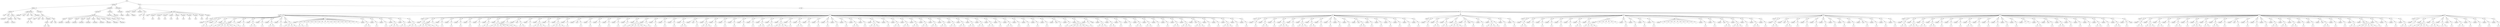 digraph Tree {
	"t0" [label = "TEI"];
	"t1" [label = "teiHeader"];
	"t2" [label = "fileDesc"];
	"t3" [label = "titleStmt"];
	"t4" [label = "title"];
	"t5" [label = "title"];
	"t6" [label = "author"];
	"t7" [label = "persName"];
	"t8" [label = "persName"];
	"t9" [label = "forename"];
	"t10" [label = "surname"];
	"t11" [label = "idno"];
	"t12" [label = "idno"];
	"t13" [label = "publicationStmt"];
	"t14" [label = "publisher"];
	"t15" [label = "idno"];
	"t16" [label = "idno"];
	"t17" [label = "idno"];
	"t18" [label = "availability"];
	"t19" [label = "licence"];
	"t20" [label = "ab"];
	"t21" [label = "ref"];
	"t22" [label = "sourceDesc"];
	"t23" [label = "bibl"];
	"t24" [label = "name"];
	"t25" [label = "idno"];
	"t26" [label = "idno"];
	"t27" [label = "availability"];
	"t28" [label = "licence"];
	"t29" [label = "ab"];
	"t30" [label = "ref"];
	"t31" [label = "bibl"];
	"t32" [label = "date"];
	"t33" [label = "idno"];
	"t34" [label = "profileDesc"];
	"t35" [label = "particDesc"];
	"t36" [label = "listPerson"];
	"t37" [label = "person"];
	"t38" [label = "persName"];
	"t39" [label = "person"];
	"t40" [label = "persName"];
	"t41" [label = "person"];
	"t42" [label = "persName"];
	"t43" [label = "person"];
	"t44" [label = "persName"];
	"t45" [label = "person"];
	"t46" [label = "persName"];
	"t47" [label = "person"];
	"t48" [label = "persName"];
	"t49" [label = "person"];
	"t50" [label = "persName"];
	"t51" [label = "person"];
	"t52" [label = "persName"];
	"t53" [label = "person"];
	"t54" [label = "persName"];
	"t55" [label = "person"];
	"t56" [label = "persName"];
	"t57" [label = "textClass"];
	"t58" [label = "keywords"];
	"t59" [label = "term"];
	"t60" [label = "term"];
	"t61" [label = "classCode"];
	"t62" [label = "revisionDesc"];
	"t63" [label = "listChange"];
	"t64" [label = "change"];
	"t65" [label = "text"];
	"t66" [label = "front"];
	"t67" [label = "docTitle"];
	"t68" [label = "titlePart"];
	"t69" [label = "titlePart"];
	"t70" [label = "docDate"];
	"t71" [label = "docAuthor"];
	"t72" [label = "div"];
	"t73" [label = "div"];
	"t74" [label = "div"];
	"t75" [label = "p"];
	"t76" [label = "castList"];
	"t77" [label = "head"];
	"t78" [label = "castItem"];
	"t79" [label = "role"];
	"t80" [label = "castItem"];
	"t81" [label = "role"];
	"t82" [label = "castItem"];
	"t83" [label = "role"];
	"t84" [label = "castItem"];
	"t85" [label = "role"];
	"t86" [label = "castItem"];
	"t87" [label = "role"];
	"t88" [label = "castItem"];
	"t89" [label = "role"];
	"t90" [label = "castItem"];
	"t91" [label = "role"];
	"t92" [label = "castItem"];
	"t93" [label = "role"];
	"t94" [label = "castItem"];
	"t95" [label = "role"];
	"t96" [label = "castItem"];
	"t97" [label = "role"];
	"t98" [label = "body"];
	"t99" [label = "div"];
	"t100" [label = "head"];
	"t101" [label = "div"];
	"t102" [label = "head"];
	"t103" [label = "sp"];
	"t104" [label = "speaker"];
	"t105" [label = "p"];
	"t106" [label = "s"];
	"t107" [label = "s"];
	"t108" [label = "sp"];
	"t109" [label = "speaker"];
	"t110" [label = "p"];
	"t111" [label = "s"];
	"t112" [label = "sp"];
	"t113" [label = "speaker"];
	"t114" [label = "p"];
	"t115" [label = "s"];
	"t116" [label = "s"];
	"t117" [label = "s"];
	"t118" [label = "s"];
	"t119" [label = "s"];
	"t120" [label = "s"];
	"t121" [label = "s"];
	"t122" [label = "sp"];
	"t123" [label = "speaker"];
	"t124" [label = "p"];
	"t125" [label = "s"];
	"t126" [label = "sp"];
	"t127" [label = "speaker"];
	"t128" [label = "p"];
	"t129" [label = "s"];
	"t130" [label = "sp"];
	"t131" [label = "speaker"];
	"t132" [label = "p"];
	"t133" [label = "s"];
	"t134" [label = "s"];
	"t135" [label = "sp"];
	"t136" [label = "speaker"];
	"t137" [label = "p"];
	"t138" [label = "s"];
	"t139" [label = "sp"];
	"t140" [label = "speaker"];
	"t141" [label = "p"];
	"t142" [label = "s"];
	"t143" [label = "s"];
	"t144" [label = "sp"];
	"t145" [label = "speaker"];
	"t146" [label = "p"];
	"t147" [label = "s"];
	"t148" [label = "sp"];
	"t149" [label = "speaker"];
	"t150" [label = "p"];
	"t151" [label = "s"];
	"t152" [label = "s"];
	"t153" [label = "s"];
	"t154" [label = "s"];
	"t155" [label = "sp"];
	"t156" [label = "speaker"];
	"t157" [label = "p"];
	"t158" [label = "s"];
	"t159" [label = "s"];
	"t160" [label = "l"];
	"t161" [label = "p"];
	"t162" [label = "s"];
	"t163" [label = "l"];
	"t164" [label = "l"];
	"t165" [label = "l"];
	"t166" [label = "l"];
	"t167" [label = "l"];
	"t168" [label = "l"];
	"t169" [label = "l"];
	"t170" [label = "l"];
	"t171" [label = "l"];
	"t172" [label = "l"];
	"t173" [label = "l"];
	"t174" [label = "l"];
	"t175" [label = "l"];
	"t176" [label = "l"];
	"t177" [label = "sp"];
	"t178" [label = "speaker"];
	"t179" [label = "p"];
	"t180" [label = "s"];
	"t181" [label = "s"];
	"t182" [label = "sp"];
	"t183" [label = "speaker"];
	"t184" [label = "p"];
	"t185" [label = "s"];
	"t186" [label = "sp"];
	"t187" [label = "speaker"];
	"t188" [label = "p"];
	"t189" [label = "s"];
	"t190" [label = "sp"];
	"t191" [label = "speaker"];
	"t192" [label = "p"];
	"t193" [label = "s"];
	"t194" [label = "s"];
	"t195" [label = "s"];
	"t196" [label = "sp"];
	"t197" [label = "speaker"];
	"t198" [label = "p"];
	"t199" [label = "s"];
	"t200" [label = "s"];
	"t201" [label = "sp"];
	"t202" [label = "speaker"];
	"t203" [label = "p"];
	"t204" [label = "s"];
	"t205" [label = "s"];
	"t206" [label = "s"];
	"t207" [label = "div"];
	"t208" [label = "head"];
	"t209" [label = "sp"];
	"t210" [label = "speaker"];
	"t211" [label = "p"];
	"t212" [label = "s"];
	"t213" [label = "s"];
	"t214" [label = "s"];
	"t215" [label = "s"];
	"t216" [label = "s"];
	"t217" [label = "sp"];
	"t218" [label = "speaker"];
	"t219" [label = "p"];
	"t220" [label = "s"];
	"t221" [label = "sp"];
	"t222" [label = "speaker"];
	"t223" [label = "p"];
	"t224" [label = "s"];
	"t225" [label = "sp"];
	"t226" [label = "speaker"];
	"t227" [label = "p"];
	"t228" [label = "s"];
	"t229" [label = "sp"];
	"t230" [label = "speaker"];
	"t231" [label = "p"];
	"t232" [label = "s"];
	"t233" [label = "sp"];
	"t234" [label = "speaker"];
	"t235" [label = "p"];
	"t236" [label = "s"];
	"t237" [label = "sp"];
	"t238" [label = "speaker"];
	"t239" [label = "p"];
	"t240" [label = "s"];
	"t241" [label = "sp"];
	"t242" [label = "speaker"];
	"t243" [label = "p"];
	"t244" [label = "s"];
	"t245" [label = "s"];
	"t246" [label = "sp"];
	"t247" [label = "speaker"];
	"t248" [label = "p"];
	"t249" [label = "s"];
	"t250" [label = "s"];
	"t251" [label = "s"];
	"t252" [label = "s"];
	"t253" [label = "s"];
	"t254" [label = "s"];
	"t255" [label = "s"];
	"t256" [label = "sp"];
	"t257" [label = "speaker"];
	"t258" [label = "p"];
	"t259" [label = "s"];
	"t260" [label = "sp"];
	"t261" [label = "speaker"];
	"t262" [label = "note"];
	"t263" [label = "p"];
	"t264" [label = "s"];
	"t265" [label = "s"];
	"t266" [label = "sp"];
	"t267" [label = "speaker"];
	"t268" [label = "p"];
	"t269" [label = "s"];
	"t270" [label = "sp"];
	"t271" [label = "speaker"];
	"t272" [label = "p"];
	"t273" [label = "s"];
	"t274" [label = "s"];
	"t275" [label = "s"];
	"t276" [label = "s"];
	"t277" [label = "sp"];
	"t278" [label = "speaker"];
	"t279" [label = "p"];
	"t280" [label = "s"];
	"t281" [label = "sp"];
	"t282" [label = "speaker"];
	"t283" [label = "p"];
	"t284" [label = "s"];
	"t285" [label = "s"];
	"t286" [label = "s"];
	"t287" [label = "s"];
	"t288" [label = "sp"];
	"t289" [label = "speaker"];
	"t290" [label = "p"];
	"t291" [label = "s"];
	"t292" [label = "sp"];
	"t293" [label = "speaker"];
	"t294" [label = "note"];
	"t295" [label = "p"];
	"t296" [label = "s"];
	"t297" [label = "sp"];
	"t298" [label = "speaker"];
	"t299" [label = "p"];
	"t300" [label = "s"];
	"t301" [label = "sp"];
	"t302" [label = "speaker"];
	"t303" [label = "p"];
	"t304" [label = "s"];
	"t305" [label = "sp"];
	"t306" [label = "speaker"];
	"t307" [label = "p"];
	"t308" [label = "s"];
	"t309" [label = "sp"];
	"t310" [label = "speaker"];
	"t311" [label = "p"];
	"t312" [label = "s"];
	"t313" [label = "sp"];
	"t314" [label = "speaker"];
	"t315" [label = "p"];
	"t316" [label = "s"];
	"t317" [label = "sp"];
	"t318" [label = "speaker"];
	"t319" [label = "p"];
	"t320" [label = "s"];
	"t321" [label = "s"];
	"t322" [label = "s"];
	"t323" [label = "s"];
	"t324" [label = "s"];
	"t325" [label = "s"];
	"t326" [label = "sp"];
	"t327" [label = "speaker"];
	"t328" [label = "p"];
	"t329" [label = "s"];
	"t330" [label = "sp"];
	"t331" [label = "speaker"];
	"t332" [label = "p"];
	"t333" [label = "s"];
	"t334" [label = "sp"];
	"t335" [label = "speaker"];
	"t336" [label = "p"];
	"t337" [label = "s"];
	"t338" [label = "sp"];
	"t339" [label = "speaker"];
	"t340" [label = "p"];
	"t341" [label = "s"];
	"t342" [label = "sp"];
	"t343" [label = "speaker"];
	"t344" [label = "p"];
	"t345" [label = "s"];
	"t346" [label = "s"];
	"t347" [label = "sp"];
	"t348" [label = "speaker"];
	"t349" [label = "note"];
	"t350" [label = "p"];
	"t351" [label = "s"];
	"t352" [label = "sp"];
	"t353" [label = "speaker"];
	"t354" [label = "p"];
	"t355" [label = "s"];
	"t356" [label = "s"];
	"t357" [label = "s"];
	"t358" [label = "sp"];
	"t359" [label = "speaker"];
	"t360" [label = "p"];
	"t361" [label = "s"];
	"t362" [label = "sp"];
	"t363" [label = "speaker"];
	"t364" [label = "p"];
	"t365" [label = "s"];
	"t366" [label = "sp"];
	"t367" [label = "speaker"];
	"t368" [label = "p"];
	"t369" [label = "s"];
	"t370" [label = "sp"];
	"t371" [label = "speaker"];
	"t372" [label = "p"];
	"t373" [label = "s"];
	"t374" [label = "sp"];
	"t375" [label = "speaker"];
	"t376" [label = "p"];
	"t377" [label = "s"];
	"t378" [label = "sp"];
	"t379" [label = "speaker"];
	"t380" [label = "p"];
	"t381" [label = "s"];
	"t382" [label = "s"];
	"t383" [label = "sp"];
	"t384" [label = "speaker"];
	"t385" [label = "p"];
	"t386" [label = "s"];
	"t387" [label = "s"];
	"t388" [label = "sp"];
	"t389" [label = "speaker"];
	"t390" [label = "p"];
	"t391" [label = "s"];
	"t392" [label = "s"];
	"t393" [label = "s"];
	"t394" [label = "s"];
	"t395" [label = "sp"];
	"t396" [label = "speaker"];
	"t397" [label = "p"];
	"t398" [label = "s"];
	"t399" [label = "sp"];
	"t400" [label = "speaker"];
	"t401" [label = "p"];
	"t402" [label = "s"];
	"t403" [label = "s"];
	"t404" [label = "sp"];
	"t405" [label = "speaker"];
	"t406" [label = "p"];
	"t407" [label = "s"];
	"t408" [label = "sp"];
	"t409" [label = "speaker"];
	"t410" [label = "p"];
	"t411" [label = "s"];
	"t412" [label = "sp"];
	"t413" [label = "speaker"];
	"t414" [label = "p"];
	"t415" [label = "s"];
	"t416" [label = "sp"];
	"t417" [label = "speaker"];
	"t418" [label = "p"];
	"t419" [label = "s"];
	"t420" [label = "sp"];
	"t421" [label = "speaker"];
	"t422" [label = "p"];
	"t423" [label = "s"];
	"t424" [label = "sp"];
	"t425" [label = "speaker"];
	"t426" [label = "p"];
	"t427" [label = "s"];
	"t428" [label = "s"];
	"t429" [label = "sp"];
	"t430" [label = "speaker"];
	"t431" [label = "p"];
	"t432" [label = "s"];
	"t433" [label = "sp"];
	"t434" [label = "speaker"];
	"t435" [label = "p"];
	"t436" [label = "s"];
	"t437" [label = "s"];
	"t438" [label = "s"];
	"t439" [label = "stage"];
	"t440" [label = "sp"];
	"t441" [label = "speaker"];
	"t442" [label = "p"];
	"t443" [label = "s"];
	"t444" [label = "sp"];
	"t445" [label = "speaker"];
	"t446" [label = "p"];
	"t447" [label = "s"];
	"t448" [label = "s"];
	"t449" [label = "sp"];
	"t450" [label = "speaker"];
	"t451" [label = "p"];
	"t452" [label = "s"];
	"t453" [label = "s"];
	"t454" [label = "sp"];
	"t455" [label = "speaker"];
	"t456" [label = "p"];
	"t457" [label = "s"];
	"t458" [label = "s"];
	"t459" [label = "sp"];
	"t460" [label = "speaker"];
	"t461" [label = "p"];
	"t462" [label = "s"];
	"t463" [label = "s"];
	"t464" [label = "sp"];
	"t465" [label = "speaker"];
	"t466" [label = "p"];
	"t467" [label = "s"];
	"t468" [label = "s"];
	"t469" [label = "sp"];
	"t470" [label = "speaker"];
	"t471" [label = "p"];
	"t472" [label = "s"];
	"t473" [label = "s"];
	"t474" [label = "sp"];
	"t475" [label = "speaker"];
	"t476" [label = "p"];
	"t477" [label = "s"];
	"t478" [label = "s"];
	"t479" [label = "sp"];
	"t480" [label = "speaker"];
	"t481" [label = "p"];
	"t482" [label = "s"];
	"t483" [label = "s"];
	"t484" [label = "sp"];
	"t485" [label = "speaker"];
	"t486" [label = "p"];
	"t487" [label = "s"];
	"t488" [label = "s"];
	"t489" [label = "sp"];
	"t490" [label = "speaker"];
	"t491" [label = "p"];
	"t492" [label = "s"];
	"t493" [label = "s"];
	"t494" [label = "sp"];
	"t495" [label = "speaker"];
	"t496" [label = "p"];
	"t497" [label = "s"];
	"t498" [label = "s"];
	"t499" [label = "sp"];
	"t500" [label = "speaker"];
	"t501" [label = "p"];
	"t502" [label = "s"];
	"t503" [label = "sp"];
	"t504" [label = "speaker"];
	"t505" [label = "p"];
	"t506" [label = "s"];
	"t507" [label = "s"];
	"t508" [label = "sp"];
	"t509" [label = "speaker"];
	"t510" [label = "p"];
	"t511" [label = "s"];
	"t512" [label = "sp"];
	"t513" [label = "speaker"];
	"t514" [label = "p"];
	"t515" [label = "s"];
	"t516" [label = "sp"];
	"t517" [label = "speaker"];
	"t518" [label = "p"];
	"t519" [label = "s"];
	"t520" [label = "sp"];
	"t521" [label = "speaker"];
	"t522" [label = "p"];
	"t523" [label = "s"];
	"t524" [label = "sp"];
	"t525" [label = "speaker"];
	"t526" [label = "note"];
	"t527" [label = "p"];
	"t528" [label = "s"];
	"t529" [label = "sp"];
	"t530" [label = "speaker"];
	"t531" [label = "p"];
	"t532" [label = "s"];
	"t533" [label = "sp"];
	"t534" [label = "speaker"];
	"t535" [label = "p"];
	"t536" [label = "s"];
	"t537" [label = "s"];
	"t538" [label = "s"];
	"t539" [label = "s"];
	"t540" [label = "s"];
	"t541" [label = "s"];
	"t542" [label = "sp"];
	"t543" [label = "speaker"];
	"t544" [label = "p"];
	"t545" [label = "s"];
	"t546" [label = "stage"];
	"t547" [label = "sp"];
	"t548" [label = "speaker"];
	"t549" [label = "p"];
	"t550" [label = "s"];
	"t551" [label = "s"];
	"t552" [label = "s"];
	"t553" [label = "sp"];
	"t554" [label = "speaker"];
	"t555" [label = "p"];
	"t556" [label = "s"];
	"t557" [label = "s"];
	"t558" [label = "sp"];
	"t559" [label = "speaker"];
	"t560" [label = "p"];
	"t561" [label = "s"];
	"t562" [label = "sp"];
	"t563" [label = "speaker"];
	"t564" [label = "p"];
	"t565" [label = "s"];
	"t566" [label = "sp"];
	"t567" [label = "speaker"];
	"t568" [label = "p"];
	"t569" [label = "s"];
	"t570" [label = "s"];
	"t571" [label = "sp"];
	"t572" [label = "speaker"];
	"t573" [label = "p"];
	"t574" [label = "s"];
	"t575" [label = "s"];
	"t576" [label = "sp"];
	"t577" [label = "speaker"];
	"t578" [label = "p"];
	"t579" [label = "s"];
	"t580" [label = "sp"];
	"t581" [label = "speaker"];
	"t582" [label = "p"];
	"t583" [label = "s"];
	"t584" [label = "sp"];
	"t585" [label = "speaker"];
	"t586" [label = "p"];
	"t587" [label = "s"];
	"t588" [label = "s"];
	"t589" [label = "sp"];
	"t590" [label = "speaker"];
	"t591" [label = "p"];
	"t592" [label = "s"];
	"t593" [label = "s"];
	"t594" [label = "s"];
	"t595" [label = "sp"];
	"t596" [label = "speaker"];
	"t597" [label = "note"];
	"t598" [label = "p"];
	"t599" [label = "s"];
	"t600" [label = "s"];
	"t601" [label = "s"];
	"t602" [label = "sp"];
	"t603" [label = "speaker"];
	"t604" [label = "p"];
	"t605" [label = "s"];
	"t606" [label = "sp"];
	"t607" [label = "speaker"];
	"t608" [label = "p"];
	"t609" [label = "s"];
	"t610" [label = "sp"];
	"t611" [label = "speaker"];
	"t612" [label = "p"];
	"t613" [label = "s"];
	"t614" [label = "s"];
	"t615" [label = "s"];
	"t616" [label = "sp"];
	"t617" [label = "speaker"];
	"t618" [label = "p"];
	"t619" [label = "s"];
	"t620" [label = "sp"];
	"t621" [label = "speaker"];
	"t622" [label = "p"];
	"t623" [label = "s"];
	"t624" [label = "div"];
	"t625" [label = "head"];
	"t626" [label = "sp"];
	"t627" [label = "speaker"];
	"t628" [label = "p"];
	"t629" [label = "s"];
	"t630" [label = "sp"];
	"t631" [label = "speaker"];
	"t632" [label = "p"];
	"t633" [label = "s"];
	"t634" [label = "s"];
	"t635" [label = "sp"];
	"t636" [label = "speaker"];
	"t637" [label = "p"];
	"t638" [label = "s"];
	"t639" [label = "sp"];
	"t640" [label = "speaker"];
	"t641" [label = "p"];
	"t642" [label = "s"];
	"t643" [label = "s"];
	"t644" [label = "s"];
	"t645" [label = "sp"];
	"t646" [label = "speaker"];
	"t647" [label = "p"];
	"t648" [label = "s"];
	"t649" [label = "sp"];
	"t650" [label = "speaker"];
	"t651" [label = "p"];
	"t652" [label = "s"];
	"t653" [label = "s"];
	"t654" [label = "s"];
	"t655" [label = "sp"];
	"t656" [label = "speaker"];
	"t657" [label = "p"];
	"t658" [label = "s"];
	"t659" [label = "s"];
	"t660" [label = "sp"];
	"t661" [label = "speaker"];
	"t662" [label = "p"];
	"t663" [label = "s"];
	"t664" [label = "sp"];
	"t665" [label = "speaker"];
	"t666" [label = "p"];
	"t667" [label = "s"];
	"t668" [label = "sp"];
	"t669" [label = "speaker"];
	"t670" [label = "p"];
	"t671" [label = "s"];
	"t672" [label = "sp"];
	"t673" [label = "speaker"];
	"t674" [label = "p"];
	"t675" [label = "s"];
	"t676" [label = "sp"];
	"t677" [label = "speaker"];
	"t678" [label = "note"];
	"t679" [label = "p"];
	"t680" [label = "s"];
	"t681" [label = "s"];
	"t682" [label = "sp"];
	"t683" [label = "speaker"];
	"t684" [label = "p"];
	"t685" [label = "s"];
	"t686" [label = "sp"];
	"t687" [label = "speaker"];
	"t688" [label = "p"];
	"t689" [label = "s"];
	"t690" [label = "sp"];
	"t691" [label = "speaker"];
	"t692" [label = "p"];
	"t693" [label = "s"];
	"t694" [label = "sp"];
	"t695" [label = "speaker"];
	"t696" [label = "p"];
	"t697" [label = "s"];
	"t698" [label = "sp"];
	"t699" [label = "speaker"];
	"t700" [label = "p"];
	"t701" [label = "s"];
	"t702" [label = "sp"];
	"t703" [label = "speaker"];
	"t704" [label = "p"];
	"t705" [label = "s"];
	"t706" [label = "div"];
	"t707" [label = "head"];
	"t708" [label = "sp"];
	"t709" [label = "speaker"];
	"t710" [label = "p"];
	"t711" [label = "s"];
	"t712" [label = "sp"];
	"t713" [label = "speaker"];
	"t714" [label = "p"];
	"t715" [label = "s"];
	"t716" [label = "s"];
	"t717" [label = "sp"];
	"t718" [label = "speaker"];
	"t719" [label = "p"];
	"t720" [label = "s"];
	"t721" [label = "s"];
	"t722" [label = "sp"];
	"t723" [label = "speaker"];
	"t724" [label = "p"];
	"t725" [label = "s"];
	"t726" [label = "s"];
	"t727" [label = "s"];
	"t728" [label = "s"];
	"t729" [label = "sp"];
	"t730" [label = "speaker"];
	"t731" [label = "p"];
	"t732" [label = "s"];
	"t733" [label = "stage"];
	"t734" [label = "p"];
	"t735" [label = "s"];
	"t736" [label = "sp"];
	"t737" [label = "speaker"];
	"t738" [label = "p"];
	"t739" [label = "s"];
	"t740" [label = "sp"];
	"t741" [label = "speaker"];
	"t742" [label = "p"];
	"t743" [label = "s"];
	"t744" [label = "s"];
	"t745" [label = "s"];
	"t746" [label = "p"];
	"t747" [label = "s"];
	"t748" [label = "sp"];
	"t749" [label = "speaker"];
	"t750" [label = "p"];
	"t751" [label = "s"];
	"t752" [label = "sp"];
	"t753" [label = "speaker"];
	"t754" [label = "p"];
	"t755" [label = "s"];
	"t756" [label = "div"];
	"t757" [label = "head"];
	"t758" [label = "sp"];
	"t759" [label = "speaker"];
	"t760" [label = "p"];
	"t761" [label = "s"];
	"t762" [label = "s"];
	"t763" [label = "sp"];
	"t764" [label = "speaker"];
	"t765" [label = "p"];
	"t766" [label = "s"];
	"t767" [label = "sp"];
	"t768" [label = "speaker"];
	"t769" [label = "p"];
	"t770" [label = "s"];
	"t771" [label = "sp"];
	"t772" [label = "speaker"];
	"t773" [label = "p"];
	"t774" [label = "s"];
	"t775" [label = "sp"];
	"t776" [label = "speaker"];
	"t777" [label = "p"];
	"t778" [label = "s"];
	"t779" [label = "sp"];
	"t780" [label = "speaker"];
	"t781" [label = "p"];
	"t782" [label = "s"];
	"t783" [label = "sp"];
	"t784" [label = "speaker"];
	"t785" [label = "p"];
	"t786" [label = "s"];
	"t787" [label = "s"];
	"t788" [label = "sp"];
	"t789" [label = "speaker"];
	"t790" [label = "p"];
	"t791" [label = "s"];
	"t792" [label = "s"];
	"t793" [label = "s"];
	"t794" [label = "s"];
	"t795" [label = "sp"];
	"t796" [label = "speaker"];
	"t797" [label = "l"];
	"t798" [label = "l"];
	"t799" [label = "l"];
	"t800" [label = "l"];
	"t801" [label = "l"];
	"t802" [label = "l"];
	"t803" [label = "sp"];
	"t804" [label = "speaker"];
	"t805" [label = "p"];
	"t806" [label = "s"];
	"t807" [label = "sp"];
	"t808" [label = "speaker"];
	"t809" [label = "p"];
	"t810" [label = "s"];
	"t811" [label = "sp"];
	"t812" [label = "speaker"];
	"t813" [label = "p"];
	"t814" [label = "s"];
	"t815" [label = "sp"];
	"t816" [label = "speaker"];
	"t817" [label = "p"];
	"t818" [label = "s"];
	"t819" [label = "sp"];
	"t820" [label = "speaker"];
	"t821" [label = "l"];
	"t822" [label = "l"];
	"t823" [label = "l"];
	"t824" [label = "l"];
	"t825" [label = "l"];
	"t826" [label = "l"];
	"t827" [label = "l"];
	"t828" [label = "l"];
	"t829" [label = "l"];
	"t830" [label = "l"];
	"t831" [label = "sp"];
	"t832" [label = "speaker"];
	"t833" [label = "p"];
	"t834" [label = "s"];
	"t835" [label = "sp"];
	"t836" [label = "speaker"];
	"t837" [label = "p"];
	"t838" [label = "s"];
	"t839" [label = "sp"];
	"t840" [label = "speaker"];
	"t841" [label = "note"];
	"t842" [label = "p"];
	"t843" [label = "s"];
	"t844" [label = "s"];
	"t845" [label = "sp"];
	"t846" [label = "speaker"];
	"t847" [label = "p"];
	"t848" [label = "s"];
	"t849" [label = "s"];
	"t850" [label = "s"];
	"t851" [label = "sp"];
	"t852" [label = "speaker"];
	"t853" [label = "p"];
	"t854" [label = "s"];
	"t855" [label = "sp"];
	"t856" [label = "speaker"];
	"t857" [label = "p"];
	"t858" [label = "s"];
	"t859" [label = "s"];
	"t860" [label = "sp"];
	"t861" [label = "speaker"];
	"t862" [label = "p"];
	"t863" [label = "s"];
	"t864" [label = "div"];
	"t865" [label = "head"];
	"t866" [label = "sp"];
	"t867" [label = "speaker"];
	"t868" [label = "p"];
	"t869" [label = "s"];
	"t870" [label = "s"];
	"t871" [label = "sp"];
	"t872" [label = "speaker"];
	"t873" [label = "note"];
	"t874" [label = "p"];
	"t875" [label = "s"];
	"t876" [label = "s"];
	"t877" [label = "sp"];
	"t878" [label = "speaker"];
	"t879" [label = "p"];
	"t880" [label = "s"];
	"t881" [label = "sp"];
	"t882" [label = "speaker"];
	"t883" [label = "p"];
	"t884" [label = "s"];
	"t885" [label = "sp"];
	"t886" [label = "speaker"];
	"t887" [label = "p"];
	"t888" [label = "s"];
	"t889" [label = "sp"];
	"t890" [label = "speaker"];
	"t891" [label = "p"];
	"t892" [label = "s"];
	"t893" [label = "sp"];
	"t894" [label = "speaker"];
	"t895" [label = "p"];
	"t896" [label = "s"];
	"t897" [label = "sp"];
	"t898" [label = "speaker"];
	"t899" [label = "p"];
	"t900" [label = "s"];
	"t901" [label = "sp"];
	"t902" [label = "speaker"];
	"t903" [label = "p"];
	"t904" [label = "s"];
	"t905" [label = "sp"];
	"t906" [label = "speaker"];
	"t907" [label = "note"];
	"t908" [label = "p"];
	"t909" [label = "s"];
	"t910" [label = "sp"];
	"t911" [label = "speaker"];
	"t912" [label = "p"];
	"t913" [label = "s"];
	"t914" [label = "sp"];
	"t915" [label = "speaker"];
	"t916" [label = "p"];
	"t917" [label = "s"];
	"t918" [label = "sp"];
	"t919" [label = "speaker"];
	"t920" [label = "p"];
	"t921" [label = "s"];
	"t922" [label = "div"];
	"t923" [label = "head"];
	"t924" [label = "sp"];
	"t925" [label = "speaker"];
	"t926" [label = "p"];
	"t927" [label = "s"];
	"t928" [label = "s"];
	"t929" [label = "sp"];
	"t930" [label = "speaker"];
	"t931" [label = "p"];
	"t932" [label = "s"];
	"t933" [label = "s"];
	"t934" [label = "s"];
	"t935" [label = "sp"];
	"t936" [label = "speaker"];
	"t937" [label = "p"];
	"t938" [label = "s"];
	"t939" [label = "s"];
	"t940" [label = "sp"];
	"t941" [label = "speaker"];
	"t942" [label = "p"];
	"t943" [label = "s"];
	"t944" [label = "s"];
	"t945" [label = "sp"];
	"t946" [label = "speaker"];
	"t947" [label = "p"];
	"t948" [label = "s"];
	"t949" [label = "sp"];
	"t950" [label = "speaker"];
	"t951" [label = "p"];
	"t952" [label = "s"];
	"t953" [label = "sp"];
	"t954" [label = "speaker"];
	"t955" [label = "p"];
	"t956" [label = "s"];
	"t957" [label = "sp"];
	"t958" [label = "speaker"];
	"t959" [label = "p"];
	"t960" [label = "s"];
	"t961" [label = "s"];
	"t962" [label = "sp"];
	"t963" [label = "speaker"];
	"t964" [label = "p"];
	"t965" [label = "s"];
	"t966" [label = "sp"];
	"t967" [label = "speaker"];
	"t968" [label = "p"];
	"t969" [label = "s"];
	"t970" [label = "sp"];
	"t971" [label = "speaker"];
	"t972" [label = "p"];
	"t973" [label = "s"];
	"t974" [label = "sp"];
	"t975" [label = "speaker"];
	"t976" [label = "p"];
	"t977" [label = "s"];
	"t978" [label = "sp"];
	"t979" [label = "speaker"];
	"t980" [label = "p"];
	"t981" [label = "s"];
	"t982" [label = "sp"];
	"t983" [label = "speaker"];
	"t984" [label = "l"];
	"t985" [label = "l"];
	"t986" [label = "sp"];
	"t987" [label = "speaker"];
	"t988" [label = "p"];
	"t989" [label = "s"];
	"t990" [label = "s"];
	"t991" [label = "sp"];
	"t992" [label = "speaker"];
	"t993" [label = "note"];
	"t994" [label = "p"];
	"t995" [label = "s"];
	"t996" [label = "sp"];
	"t997" [label = "speaker"];
	"t998" [label = "p"];
	"t999" [label = "s"];
	"t1000" [label = "s"];
	"t1001" [label = "sp"];
	"t1002" [label = "speaker"];
	"t1003" [label = "p"];
	"t1004" [label = "s"];
	"t1005" [label = "sp"];
	"t1006" [label = "speaker"];
	"t1007" [label = "p"];
	"t1008" [label = "s"];
	"t1009" [label = "sp"];
	"t1010" [label = "speaker"];
	"t1011" [label = "p"];
	"t1012" [label = "s"];
	"t1013" [label = "sp"];
	"t1014" [label = "speaker"];
	"t1015" [label = "p"];
	"t1016" [label = "s"];
	"t1017" [label = "s"];
	"t1018" [label = "sp"];
	"t1019" [label = "speaker"];
	"t1020" [label = "p"];
	"t1021" [label = "s"];
	"t1022" [label = "sp"];
	"t1023" [label = "speaker"];
	"t1024" [label = "p"];
	"t1025" [label = "s"];
	"t1026" [label = "s"];
	"t1027" [label = "sp"];
	"t1028" [label = "speaker"];
	"t1029" [label = "p"];
	"t1030" [label = "s"];
	"t1031" [label = "stage"];
	"t1032" [label = "div"];
	"t1033" [label = "head"];
	"t1034" [label = "sp"];
	"t1035" [label = "speaker"];
	"t1036" [label = "p"];
	"t1037" [label = "s"];
	"t1038" [label = "s"];
	"t1039" [label = "sp"];
	"t1040" [label = "speaker"];
	"t1041" [label = "p"];
	"t1042" [label = "s"];
	"t1043" [label = "s"];
	"t1044" [label = "s"];
	"t1045" [label = "sp"];
	"t1046" [label = "speaker"];
	"t1047" [label = "p"];
	"t1048" [label = "s"];
	"t1049" [label = "s"];
	"t1050" [label = "sp"];
	"t1051" [label = "speaker"];
	"t1052" [label = "p"];
	"t1053" [label = "s"];
	"t1054" [label = "sp"];
	"t1055" [label = "speaker"];
	"t1056" [label = "p"];
	"t1057" [label = "s"];
	"t1058" [label = "s"];
	"t1059" [label = "sp"];
	"t1060" [label = "speaker"];
	"t1061" [label = "p"];
	"t1062" [label = "s"];
	"t1063" [label = "sp"];
	"t1064" [label = "speaker"];
	"t1065" [label = "p"];
	"t1066" [label = "s"];
	"t1067" [label = "s"];
	"t1068" [label = "s"];
	"t1069" [label = "sp"];
	"t1070" [label = "speaker"];
	"t1071" [label = "p"];
	"t1072" [label = "s"];
	"t1073" [label = "s"];
	"t1074" [label = "sp"];
	"t1075" [label = "speaker"];
	"t1076" [label = "p"];
	"t1077" [label = "s"];
	"t1078" [label = "s"];
	"t1079" [label = "sp"];
	"t1080" [label = "speaker"];
	"t1081" [label = "p"];
	"t1082" [label = "s"];
	"t1083" [label = "sp"];
	"t1084" [label = "speaker"];
	"t1085" [label = "note"];
	"t1086" [label = "p"];
	"t1087" [label = "s"];
	"t1088" [label = "sp"];
	"t1089" [label = "speaker"];
	"t1090" [label = "p"];
	"t1091" [label = "s"];
	"t1092" [label = "sp"];
	"t1093" [label = "speaker"];
	"t1094" [label = "p"];
	"t1095" [label = "s"];
	"t1096" [label = "sp"];
	"t1097" [label = "speaker"];
	"t1098" [label = "p"];
	"t1099" [label = "s"];
	"t1100" [label = "sp"];
	"t1101" [label = "speaker"];
	"t1102" [label = "p"];
	"t1103" [label = "s"];
	"t1104" [label = "s"];
	"t1105" [label = "sp"];
	"t1106" [label = "speaker"];
	"t1107" [label = "p"];
	"t1108" [label = "s"];
	"t1109" [label = "s"];
	"t1110" [label = "sp"];
	"t1111" [label = "speaker"];
	"t1112" [label = "p"];
	"t1113" [label = "s"];
	"t1114" [label = "s"];
	"t1115" [label = "sp"];
	"t1116" [label = "speaker"];
	"t1117" [label = "p"];
	"t1118" [label = "s"];
	"t1119" [label = "sp"];
	"t1120" [label = "speaker"];
	"t1121" [label = "p"];
	"t1122" [label = "s"];
	"t1123" [label = "sp"];
	"t1124" [label = "speaker"];
	"t1125" [label = "note"];
	"t1126" [label = "p"];
	"t1127" [label = "s"];
	"t1128" [label = "s"];
	"t1129" [label = "sp"];
	"t1130" [label = "speaker"];
	"t1131" [label = "p"];
	"t1132" [label = "s"];
	"t1133" [label = "sp"];
	"t1134" [label = "speaker"];
	"t1135" [label = "p"];
	"t1136" [label = "s"];
	"t1137" [label = "sp"];
	"t1138" [label = "speaker"];
	"t1139" [label = "p"];
	"t1140" [label = "s"];
	"t1141" [label = "s"];
	"t1142" [label = "sp"];
	"t1143" [label = "speaker"];
	"t1144" [label = "note"];
	"t1145" [label = "p"];
	"t1146" [label = "s"];
	"t1147" [label = "s"];
	"t1148" [label = "s"];
	"t1149" [label = "s"];
	"t1150" [label = "s"];
	"t1151" [label = "s"];
	"t1152" [label = "sp"];
	"t1153" [label = "speaker"];
	"t1154" [label = "p"];
	"t1155" [label = "s"];
	"t1156" [label = "sp"];
	"t1157" [label = "speaker"];
	"t1158" [label = "p"];
	"t1159" [label = "s"];
	"t1160" [label = "sp"];
	"t1161" [label = "speaker"];
	"t1162" [label = "p"];
	"t1163" [label = "s"];
	"t1164" [label = "sp"];
	"t1165" [label = "speaker"];
	"t1166" [label = "p"];
	"t1167" [label = "s"];
	"t1168" [label = "s"];
	"t1169" [label = "div"];
	"t1170" [label = "head"];
	"t1171" [label = "sp"];
	"t1172" [label = "speaker"];
	"t1173" [label = "p"];
	"t1174" [label = "s"];
	"t1175" [label = "sp"];
	"t1176" [label = "speaker"];
	"t1177" [label = "p"];
	"t1178" [label = "s"];
	"t1179" [label = "s"];
	"t1180" [label = "s"];
	"t1181" [label = "s"];
	"t1182" [label = "s"];
	"t1183" [label = "sp"];
	"t1184" [label = "speaker"];
	"t1185" [label = "p"];
	"t1186" [label = "s"];
	"t1187" [label = "s"];
	"t1188" [label = "s"];
	"t1189" [label = "sp"];
	"t1190" [label = "speaker"];
	"t1191" [label = "p"];
	"t1192" [label = "s"];
	"t1193" [label = "s"];
	"t1194" [label = "sp"];
	"t1195" [label = "speaker"];
	"t1196" [label = "p"];
	"t1197" [label = "s"];
	"t1198" [label = "sp"];
	"t1199" [label = "speaker"];
	"t1200" [label = "p"];
	"t1201" [label = "s"];
	"t1202" [label = "s"];
	"t1203" [label = "sp"];
	"t1204" [label = "speaker"];
	"t1205" [label = "p"];
	"t1206" [label = "s"];
	"t1207" [label = "sp"];
	"t1208" [label = "speaker"];
	"t1209" [label = "p"];
	"t1210" [label = "s"];
	"t1211" [label = "sp"];
	"t1212" [label = "speaker"];
	"t1213" [label = "p"];
	"t1214" [label = "s"];
	"t1215" [label = "sp"];
	"t1216" [label = "speaker"];
	"t1217" [label = "p"];
	"t1218" [label = "s"];
	"t0" -> "t1";
	"t1" -> "t2";
	"t2" -> "t3";
	"t3" -> "t4";
	"t3" -> "t5";
	"t3" -> "t6";
	"t6" -> "t7";
	"t6" -> "t8";
	"t8" -> "t9";
	"t8" -> "t10";
	"t6" -> "t11";
	"t6" -> "t12";
	"t2" -> "t13";
	"t13" -> "t14";
	"t13" -> "t15";
	"t13" -> "t16";
	"t13" -> "t17";
	"t13" -> "t18";
	"t18" -> "t19";
	"t19" -> "t20";
	"t19" -> "t21";
	"t2" -> "t22";
	"t22" -> "t23";
	"t23" -> "t24";
	"t23" -> "t25";
	"t23" -> "t26";
	"t23" -> "t27";
	"t27" -> "t28";
	"t28" -> "t29";
	"t28" -> "t30";
	"t23" -> "t31";
	"t31" -> "t32";
	"t31" -> "t33";
	"t1" -> "t34";
	"t34" -> "t35";
	"t35" -> "t36";
	"t36" -> "t37";
	"t37" -> "t38";
	"t36" -> "t39";
	"t39" -> "t40";
	"t36" -> "t41";
	"t41" -> "t42";
	"t36" -> "t43";
	"t43" -> "t44";
	"t36" -> "t45";
	"t45" -> "t46";
	"t36" -> "t47";
	"t47" -> "t48";
	"t36" -> "t49";
	"t49" -> "t50";
	"t36" -> "t51";
	"t51" -> "t52";
	"t36" -> "t53";
	"t53" -> "t54";
	"t36" -> "t55";
	"t55" -> "t56";
	"t34" -> "t57";
	"t57" -> "t58";
	"t58" -> "t59";
	"t58" -> "t60";
	"t57" -> "t61";
	"t1" -> "t62";
	"t62" -> "t63";
	"t63" -> "t64";
	"t0" -> "t65";
	"t65" -> "t66";
	"t66" -> "t67";
	"t67" -> "t68";
	"t67" -> "t69";
	"t66" -> "t70";
	"t66" -> "t71";
	"t66" -> "t72";
	"t72" -> "t73";
	"t72" -> "t74";
	"t74" -> "t75";
	"t66" -> "t76";
	"t76" -> "t77";
	"t76" -> "t78";
	"t78" -> "t79";
	"t76" -> "t80";
	"t80" -> "t81";
	"t76" -> "t82";
	"t82" -> "t83";
	"t76" -> "t84";
	"t84" -> "t85";
	"t76" -> "t86";
	"t86" -> "t87";
	"t76" -> "t88";
	"t88" -> "t89";
	"t76" -> "t90";
	"t90" -> "t91";
	"t76" -> "t92";
	"t92" -> "t93";
	"t76" -> "t94";
	"t94" -> "t95";
	"t76" -> "t96";
	"t96" -> "t97";
	"t65" -> "t98";
	"t98" -> "t99";
	"t99" -> "t100";
	"t99" -> "t101";
	"t101" -> "t102";
	"t101" -> "t103";
	"t103" -> "t104";
	"t103" -> "t105";
	"t105" -> "t106";
	"t105" -> "t107";
	"t101" -> "t108";
	"t108" -> "t109";
	"t108" -> "t110";
	"t110" -> "t111";
	"t101" -> "t112";
	"t112" -> "t113";
	"t112" -> "t114";
	"t114" -> "t115";
	"t114" -> "t116";
	"t114" -> "t117";
	"t114" -> "t118";
	"t114" -> "t119";
	"t114" -> "t120";
	"t114" -> "t121";
	"t101" -> "t122";
	"t122" -> "t123";
	"t122" -> "t124";
	"t124" -> "t125";
	"t101" -> "t126";
	"t126" -> "t127";
	"t126" -> "t128";
	"t128" -> "t129";
	"t101" -> "t130";
	"t130" -> "t131";
	"t130" -> "t132";
	"t132" -> "t133";
	"t132" -> "t134";
	"t101" -> "t135";
	"t135" -> "t136";
	"t135" -> "t137";
	"t137" -> "t138";
	"t101" -> "t139";
	"t139" -> "t140";
	"t139" -> "t141";
	"t141" -> "t142";
	"t141" -> "t143";
	"t101" -> "t144";
	"t144" -> "t145";
	"t144" -> "t146";
	"t146" -> "t147";
	"t101" -> "t148";
	"t148" -> "t149";
	"t148" -> "t150";
	"t150" -> "t151";
	"t150" -> "t152";
	"t150" -> "t153";
	"t150" -> "t154";
	"t101" -> "t155";
	"t155" -> "t156";
	"t155" -> "t157";
	"t157" -> "t158";
	"t157" -> "t159";
	"t155" -> "t160";
	"t155" -> "t161";
	"t161" -> "t162";
	"t155" -> "t163";
	"t155" -> "t164";
	"t155" -> "t165";
	"t155" -> "t166";
	"t155" -> "t167";
	"t155" -> "t168";
	"t155" -> "t169";
	"t155" -> "t170";
	"t155" -> "t171";
	"t155" -> "t172";
	"t155" -> "t173";
	"t155" -> "t174";
	"t155" -> "t175";
	"t155" -> "t176";
	"t101" -> "t177";
	"t177" -> "t178";
	"t177" -> "t179";
	"t179" -> "t180";
	"t179" -> "t181";
	"t101" -> "t182";
	"t182" -> "t183";
	"t182" -> "t184";
	"t184" -> "t185";
	"t101" -> "t186";
	"t186" -> "t187";
	"t186" -> "t188";
	"t188" -> "t189";
	"t101" -> "t190";
	"t190" -> "t191";
	"t190" -> "t192";
	"t192" -> "t193";
	"t192" -> "t194";
	"t192" -> "t195";
	"t101" -> "t196";
	"t196" -> "t197";
	"t196" -> "t198";
	"t198" -> "t199";
	"t198" -> "t200";
	"t101" -> "t201";
	"t201" -> "t202";
	"t201" -> "t203";
	"t203" -> "t204";
	"t203" -> "t205";
	"t203" -> "t206";
	"t99" -> "t207";
	"t207" -> "t208";
	"t207" -> "t209";
	"t209" -> "t210";
	"t209" -> "t211";
	"t211" -> "t212";
	"t211" -> "t213";
	"t211" -> "t214";
	"t211" -> "t215";
	"t211" -> "t216";
	"t207" -> "t217";
	"t217" -> "t218";
	"t217" -> "t219";
	"t219" -> "t220";
	"t207" -> "t221";
	"t221" -> "t222";
	"t221" -> "t223";
	"t223" -> "t224";
	"t207" -> "t225";
	"t225" -> "t226";
	"t225" -> "t227";
	"t227" -> "t228";
	"t207" -> "t229";
	"t229" -> "t230";
	"t229" -> "t231";
	"t231" -> "t232";
	"t207" -> "t233";
	"t233" -> "t234";
	"t233" -> "t235";
	"t235" -> "t236";
	"t207" -> "t237";
	"t237" -> "t238";
	"t237" -> "t239";
	"t239" -> "t240";
	"t207" -> "t241";
	"t241" -> "t242";
	"t241" -> "t243";
	"t243" -> "t244";
	"t243" -> "t245";
	"t207" -> "t246";
	"t246" -> "t247";
	"t246" -> "t248";
	"t248" -> "t249";
	"t248" -> "t250";
	"t248" -> "t251";
	"t248" -> "t252";
	"t248" -> "t253";
	"t248" -> "t254";
	"t248" -> "t255";
	"t207" -> "t256";
	"t256" -> "t257";
	"t256" -> "t258";
	"t258" -> "t259";
	"t207" -> "t260";
	"t260" -> "t261";
	"t260" -> "t262";
	"t260" -> "t263";
	"t263" -> "t264";
	"t263" -> "t265";
	"t207" -> "t266";
	"t266" -> "t267";
	"t266" -> "t268";
	"t268" -> "t269";
	"t207" -> "t270";
	"t270" -> "t271";
	"t270" -> "t272";
	"t272" -> "t273";
	"t272" -> "t274";
	"t272" -> "t275";
	"t272" -> "t276";
	"t207" -> "t277";
	"t277" -> "t278";
	"t277" -> "t279";
	"t279" -> "t280";
	"t207" -> "t281";
	"t281" -> "t282";
	"t281" -> "t283";
	"t283" -> "t284";
	"t283" -> "t285";
	"t283" -> "t286";
	"t283" -> "t287";
	"t207" -> "t288";
	"t288" -> "t289";
	"t288" -> "t290";
	"t290" -> "t291";
	"t207" -> "t292";
	"t292" -> "t293";
	"t292" -> "t294";
	"t292" -> "t295";
	"t295" -> "t296";
	"t207" -> "t297";
	"t297" -> "t298";
	"t297" -> "t299";
	"t299" -> "t300";
	"t207" -> "t301";
	"t301" -> "t302";
	"t301" -> "t303";
	"t303" -> "t304";
	"t207" -> "t305";
	"t305" -> "t306";
	"t305" -> "t307";
	"t307" -> "t308";
	"t207" -> "t309";
	"t309" -> "t310";
	"t309" -> "t311";
	"t311" -> "t312";
	"t207" -> "t313";
	"t313" -> "t314";
	"t313" -> "t315";
	"t315" -> "t316";
	"t207" -> "t317";
	"t317" -> "t318";
	"t317" -> "t319";
	"t319" -> "t320";
	"t319" -> "t321";
	"t319" -> "t322";
	"t319" -> "t323";
	"t319" -> "t324";
	"t319" -> "t325";
	"t207" -> "t326";
	"t326" -> "t327";
	"t326" -> "t328";
	"t328" -> "t329";
	"t207" -> "t330";
	"t330" -> "t331";
	"t330" -> "t332";
	"t332" -> "t333";
	"t207" -> "t334";
	"t334" -> "t335";
	"t334" -> "t336";
	"t336" -> "t337";
	"t207" -> "t338";
	"t338" -> "t339";
	"t338" -> "t340";
	"t340" -> "t341";
	"t207" -> "t342";
	"t342" -> "t343";
	"t342" -> "t344";
	"t344" -> "t345";
	"t344" -> "t346";
	"t207" -> "t347";
	"t347" -> "t348";
	"t347" -> "t349";
	"t347" -> "t350";
	"t350" -> "t351";
	"t207" -> "t352";
	"t352" -> "t353";
	"t352" -> "t354";
	"t354" -> "t355";
	"t354" -> "t356";
	"t354" -> "t357";
	"t207" -> "t358";
	"t358" -> "t359";
	"t358" -> "t360";
	"t360" -> "t361";
	"t207" -> "t362";
	"t362" -> "t363";
	"t362" -> "t364";
	"t364" -> "t365";
	"t207" -> "t366";
	"t366" -> "t367";
	"t366" -> "t368";
	"t368" -> "t369";
	"t207" -> "t370";
	"t370" -> "t371";
	"t370" -> "t372";
	"t372" -> "t373";
	"t207" -> "t374";
	"t374" -> "t375";
	"t374" -> "t376";
	"t376" -> "t377";
	"t207" -> "t378";
	"t378" -> "t379";
	"t378" -> "t380";
	"t380" -> "t381";
	"t380" -> "t382";
	"t207" -> "t383";
	"t383" -> "t384";
	"t383" -> "t385";
	"t385" -> "t386";
	"t385" -> "t387";
	"t207" -> "t388";
	"t388" -> "t389";
	"t388" -> "t390";
	"t390" -> "t391";
	"t390" -> "t392";
	"t390" -> "t393";
	"t390" -> "t394";
	"t207" -> "t395";
	"t395" -> "t396";
	"t395" -> "t397";
	"t397" -> "t398";
	"t207" -> "t399";
	"t399" -> "t400";
	"t399" -> "t401";
	"t401" -> "t402";
	"t401" -> "t403";
	"t207" -> "t404";
	"t404" -> "t405";
	"t404" -> "t406";
	"t406" -> "t407";
	"t207" -> "t408";
	"t408" -> "t409";
	"t408" -> "t410";
	"t410" -> "t411";
	"t207" -> "t412";
	"t412" -> "t413";
	"t412" -> "t414";
	"t414" -> "t415";
	"t207" -> "t416";
	"t416" -> "t417";
	"t416" -> "t418";
	"t418" -> "t419";
	"t207" -> "t420";
	"t420" -> "t421";
	"t420" -> "t422";
	"t422" -> "t423";
	"t207" -> "t424";
	"t424" -> "t425";
	"t424" -> "t426";
	"t426" -> "t427";
	"t426" -> "t428";
	"t207" -> "t429";
	"t429" -> "t430";
	"t429" -> "t431";
	"t431" -> "t432";
	"t207" -> "t433";
	"t433" -> "t434";
	"t433" -> "t435";
	"t435" -> "t436";
	"t435" -> "t437";
	"t435" -> "t438";
	"t433" -> "t439";
	"t207" -> "t440";
	"t440" -> "t441";
	"t440" -> "t442";
	"t442" -> "t443";
	"t207" -> "t444";
	"t444" -> "t445";
	"t444" -> "t446";
	"t446" -> "t447";
	"t446" -> "t448";
	"t207" -> "t449";
	"t449" -> "t450";
	"t449" -> "t451";
	"t451" -> "t452";
	"t451" -> "t453";
	"t207" -> "t454";
	"t454" -> "t455";
	"t454" -> "t456";
	"t456" -> "t457";
	"t456" -> "t458";
	"t207" -> "t459";
	"t459" -> "t460";
	"t459" -> "t461";
	"t461" -> "t462";
	"t461" -> "t463";
	"t207" -> "t464";
	"t464" -> "t465";
	"t464" -> "t466";
	"t466" -> "t467";
	"t466" -> "t468";
	"t207" -> "t469";
	"t469" -> "t470";
	"t469" -> "t471";
	"t471" -> "t472";
	"t471" -> "t473";
	"t207" -> "t474";
	"t474" -> "t475";
	"t474" -> "t476";
	"t476" -> "t477";
	"t476" -> "t478";
	"t207" -> "t479";
	"t479" -> "t480";
	"t479" -> "t481";
	"t481" -> "t482";
	"t481" -> "t483";
	"t207" -> "t484";
	"t484" -> "t485";
	"t484" -> "t486";
	"t486" -> "t487";
	"t486" -> "t488";
	"t207" -> "t489";
	"t489" -> "t490";
	"t489" -> "t491";
	"t491" -> "t492";
	"t491" -> "t493";
	"t207" -> "t494";
	"t494" -> "t495";
	"t494" -> "t496";
	"t496" -> "t497";
	"t496" -> "t498";
	"t207" -> "t499";
	"t499" -> "t500";
	"t499" -> "t501";
	"t501" -> "t502";
	"t207" -> "t503";
	"t503" -> "t504";
	"t503" -> "t505";
	"t505" -> "t506";
	"t505" -> "t507";
	"t207" -> "t508";
	"t508" -> "t509";
	"t508" -> "t510";
	"t510" -> "t511";
	"t207" -> "t512";
	"t512" -> "t513";
	"t512" -> "t514";
	"t514" -> "t515";
	"t207" -> "t516";
	"t516" -> "t517";
	"t516" -> "t518";
	"t518" -> "t519";
	"t207" -> "t520";
	"t520" -> "t521";
	"t520" -> "t522";
	"t522" -> "t523";
	"t207" -> "t524";
	"t524" -> "t525";
	"t524" -> "t526";
	"t524" -> "t527";
	"t527" -> "t528";
	"t207" -> "t529";
	"t529" -> "t530";
	"t529" -> "t531";
	"t531" -> "t532";
	"t207" -> "t533";
	"t533" -> "t534";
	"t533" -> "t535";
	"t535" -> "t536";
	"t535" -> "t537";
	"t535" -> "t538";
	"t535" -> "t539";
	"t535" -> "t540";
	"t535" -> "t541";
	"t207" -> "t542";
	"t542" -> "t543";
	"t542" -> "t544";
	"t544" -> "t545";
	"t542" -> "t546";
	"t207" -> "t547";
	"t547" -> "t548";
	"t547" -> "t549";
	"t549" -> "t550";
	"t549" -> "t551";
	"t549" -> "t552";
	"t207" -> "t553";
	"t553" -> "t554";
	"t553" -> "t555";
	"t555" -> "t556";
	"t555" -> "t557";
	"t207" -> "t558";
	"t558" -> "t559";
	"t558" -> "t560";
	"t560" -> "t561";
	"t207" -> "t562";
	"t562" -> "t563";
	"t562" -> "t564";
	"t564" -> "t565";
	"t207" -> "t566";
	"t566" -> "t567";
	"t566" -> "t568";
	"t568" -> "t569";
	"t568" -> "t570";
	"t207" -> "t571";
	"t571" -> "t572";
	"t571" -> "t573";
	"t573" -> "t574";
	"t573" -> "t575";
	"t207" -> "t576";
	"t576" -> "t577";
	"t576" -> "t578";
	"t578" -> "t579";
	"t207" -> "t580";
	"t580" -> "t581";
	"t580" -> "t582";
	"t582" -> "t583";
	"t207" -> "t584";
	"t584" -> "t585";
	"t584" -> "t586";
	"t586" -> "t587";
	"t586" -> "t588";
	"t207" -> "t589";
	"t589" -> "t590";
	"t589" -> "t591";
	"t591" -> "t592";
	"t591" -> "t593";
	"t591" -> "t594";
	"t207" -> "t595";
	"t595" -> "t596";
	"t595" -> "t597";
	"t595" -> "t598";
	"t598" -> "t599";
	"t598" -> "t600";
	"t598" -> "t601";
	"t207" -> "t602";
	"t602" -> "t603";
	"t602" -> "t604";
	"t604" -> "t605";
	"t207" -> "t606";
	"t606" -> "t607";
	"t606" -> "t608";
	"t608" -> "t609";
	"t207" -> "t610";
	"t610" -> "t611";
	"t610" -> "t612";
	"t612" -> "t613";
	"t612" -> "t614";
	"t612" -> "t615";
	"t207" -> "t616";
	"t616" -> "t617";
	"t616" -> "t618";
	"t618" -> "t619";
	"t207" -> "t620";
	"t620" -> "t621";
	"t620" -> "t622";
	"t622" -> "t623";
	"t99" -> "t624";
	"t624" -> "t625";
	"t624" -> "t626";
	"t626" -> "t627";
	"t626" -> "t628";
	"t628" -> "t629";
	"t624" -> "t630";
	"t630" -> "t631";
	"t630" -> "t632";
	"t632" -> "t633";
	"t632" -> "t634";
	"t624" -> "t635";
	"t635" -> "t636";
	"t635" -> "t637";
	"t637" -> "t638";
	"t624" -> "t639";
	"t639" -> "t640";
	"t639" -> "t641";
	"t641" -> "t642";
	"t641" -> "t643";
	"t641" -> "t644";
	"t624" -> "t645";
	"t645" -> "t646";
	"t645" -> "t647";
	"t647" -> "t648";
	"t624" -> "t649";
	"t649" -> "t650";
	"t649" -> "t651";
	"t651" -> "t652";
	"t651" -> "t653";
	"t651" -> "t654";
	"t624" -> "t655";
	"t655" -> "t656";
	"t655" -> "t657";
	"t657" -> "t658";
	"t657" -> "t659";
	"t624" -> "t660";
	"t660" -> "t661";
	"t660" -> "t662";
	"t662" -> "t663";
	"t624" -> "t664";
	"t664" -> "t665";
	"t664" -> "t666";
	"t666" -> "t667";
	"t624" -> "t668";
	"t668" -> "t669";
	"t668" -> "t670";
	"t670" -> "t671";
	"t624" -> "t672";
	"t672" -> "t673";
	"t672" -> "t674";
	"t674" -> "t675";
	"t624" -> "t676";
	"t676" -> "t677";
	"t676" -> "t678";
	"t676" -> "t679";
	"t679" -> "t680";
	"t679" -> "t681";
	"t624" -> "t682";
	"t682" -> "t683";
	"t682" -> "t684";
	"t684" -> "t685";
	"t624" -> "t686";
	"t686" -> "t687";
	"t686" -> "t688";
	"t688" -> "t689";
	"t624" -> "t690";
	"t690" -> "t691";
	"t690" -> "t692";
	"t692" -> "t693";
	"t624" -> "t694";
	"t694" -> "t695";
	"t694" -> "t696";
	"t696" -> "t697";
	"t624" -> "t698";
	"t698" -> "t699";
	"t698" -> "t700";
	"t700" -> "t701";
	"t624" -> "t702";
	"t702" -> "t703";
	"t702" -> "t704";
	"t704" -> "t705";
	"t99" -> "t706";
	"t706" -> "t707";
	"t706" -> "t708";
	"t708" -> "t709";
	"t708" -> "t710";
	"t710" -> "t711";
	"t706" -> "t712";
	"t712" -> "t713";
	"t712" -> "t714";
	"t714" -> "t715";
	"t714" -> "t716";
	"t706" -> "t717";
	"t717" -> "t718";
	"t717" -> "t719";
	"t719" -> "t720";
	"t719" -> "t721";
	"t706" -> "t722";
	"t722" -> "t723";
	"t722" -> "t724";
	"t724" -> "t725";
	"t724" -> "t726";
	"t724" -> "t727";
	"t724" -> "t728";
	"t706" -> "t729";
	"t729" -> "t730";
	"t729" -> "t731";
	"t731" -> "t732";
	"t729" -> "t733";
	"t729" -> "t734";
	"t734" -> "t735";
	"t706" -> "t736";
	"t736" -> "t737";
	"t736" -> "t738";
	"t738" -> "t739";
	"t706" -> "t740";
	"t740" -> "t741";
	"t740" -> "t742";
	"t742" -> "t743";
	"t742" -> "t744";
	"t742" -> "t745";
	"t740" -> "t746";
	"t746" -> "t747";
	"t706" -> "t748";
	"t748" -> "t749";
	"t748" -> "t750";
	"t750" -> "t751";
	"t706" -> "t752";
	"t752" -> "t753";
	"t752" -> "t754";
	"t754" -> "t755";
	"t99" -> "t756";
	"t756" -> "t757";
	"t756" -> "t758";
	"t758" -> "t759";
	"t758" -> "t760";
	"t760" -> "t761";
	"t760" -> "t762";
	"t756" -> "t763";
	"t763" -> "t764";
	"t763" -> "t765";
	"t765" -> "t766";
	"t756" -> "t767";
	"t767" -> "t768";
	"t767" -> "t769";
	"t769" -> "t770";
	"t756" -> "t771";
	"t771" -> "t772";
	"t771" -> "t773";
	"t773" -> "t774";
	"t756" -> "t775";
	"t775" -> "t776";
	"t775" -> "t777";
	"t777" -> "t778";
	"t756" -> "t779";
	"t779" -> "t780";
	"t779" -> "t781";
	"t781" -> "t782";
	"t756" -> "t783";
	"t783" -> "t784";
	"t783" -> "t785";
	"t785" -> "t786";
	"t785" -> "t787";
	"t756" -> "t788";
	"t788" -> "t789";
	"t788" -> "t790";
	"t790" -> "t791";
	"t790" -> "t792";
	"t790" -> "t793";
	"t790" -> "t794";
	"t756" -> "t795";
	"t795" -> "t796";
	"t795" -> "t797";
	"t795" -> "t798";
	"t795" -> "t799";
	"t795" -> "t800";
	"t795" -> "t801";
	"t795" -> "t802";
	"t756" -> "t803";
	"t803" -> "t804";
	"t803" -> "t805";
	"t805" -> "t806";
	"t756" -> "t807";
	"t807" -> "t808";
	"t807" -> "t809";
	"t809" -> "t810";
	"t756" -> "t811";
	"t811" -> "t812";
	"t811" -> "t813";
	"t813" -> "t814";
	"t756" -> "t815";
	"t815" -> "t816";
	"t815" -> "t817";
	"t817" -> "t818";
	"t756" -> "t819";
	"t819" -> "t820";
	"t819" -> "t821";
	"t819" -> "t822";
	"t819" -> "t823";
	"t819" -> "t824";
	"t819" -> "t825";
	"t819" -> "t826";
	"t819" -> "t827";
	"t819" -> "t828";
	"t819" -> "t829";
	"t819" -> "t830";
	"t756" -> "t831";
	"t831" -> "t832";
	"t831" -> "t833";
	"t833" -> "t834";
	"t756" -> "t835";
	"t835" -> "t836";
	"t835" -> "t837";
	"t837" -> "t838";
	"t756" -> "t839";
	"t839" -> "t840";
	"t839" -> "t841";
	"t839" -> "t842";
	"t842" -> "t843";
	"t842" -> "t844";
	"t756" -> "t845";
	"t845" -> "t846";
	"t845" -> "t847";
	"t847" -> "t848";
	"t847" -> "t849";
	"t847" -> "t850";
	"t756" -> "t851";
	"t851" -> "t852";
	"t851" -> "t853";
	"t853" -> "t854";
	"t756" -> "t855";
	"t855" -> "t856";
	"t855" -> "t857";
	"t857" -> "t858";
	"t857" -> "t859";
	"t756" -> "t860";
	"t860" -> "t861";
	"t860" -> "t862";
	"t862" -> "t863";
	"t99" -> "t864";
	"t864" -> "t865";
	"t864" -> "t866";
	"t866" -> "t867";
	"t866" -> "t868";
	"t868" -> "t869";
	"t868" -> "t870";
	"t864" -> "t871";
	"t871" -> "t872";
	"t871" -> "t873";
	"t871" -> "t874";
	"t874" -> "t875";
	"t874" -> "t876";
	"t864" -> "t877";
	"t877" -> "t878";
	"t877" -> "t879";
	"t879" -> "t880";
	"t864" -> "t881";
	"t881" -> "t882";
	"t881" -> "t883";
	"t883" -> "t884";
	"t864" -> "t885";
	"t885" -> "t886";
	"t885" -> "t887";
	"t887" -> "t888";
	"t864" -> "t889";
	"t889" -> "t890";
	"t889" -> "t891";
	"t891" -> "t892";
	"t864" -> "t893";
	"t893" -> "t894";
	"t893" -> "t895";
	"t895" -> "t896";
	"t864" -> "t897";
	"t897" -> "t898";
	"t897" -> "t899";
	"t899" -> "t900";
	"t864" -> "t901";
	"t901" -> "t902";
	"t901" -> "t903";
	"t903" -> "t904";
	"t864" -> "t905";
	"t905" -> "t906";
	"t905" -> "t907";
	"t905" -> "t908";
	"t908" -> "t909";
	"t864" -> "t910";
	"t910" -> "t911";
	"t910" -> "t912";
	"t912" -> "t913";
	"t864" -> "t914";
	"t914" -> "t915";
	"t914" -> "t916";
	"t916" -> "t917";
	"t864" -> "t918";
	"t918" -> "t919";
	"t918" -> "t920";
	"t920" -> "t921";
	"t99" -> "t922";
	"t922" -> "t923";
	"t922" -> "t924";
	"t924" -> "t925";
	"t924" -> "t926";
	"t926" -> "t927";
	"t926" -> "t928";
	"t922" -> "t929";
	"t929" -> "t930";
	"t929" -> "t931";
	"t931" -> "t932";
	"t931" -> "t933";
	"t931" -> "t934";
	"t922" -> "t935";
	"t935" -> "t936";
	"t935" -> "t937";
	"t937" -> "t938";
	"t937" -> "t939";
	"t922" -> "t940";
	"t940" -> "t941";
	"t940" -> "t942";
	"t942" -> "t943";
	"t942" -> "t944";
	"t922" -> "t945";
	"t945" -> "t946";
	"t945" -> "t947";
	"t947" -> "t948";
	"t922" -> "t949";
	"t949" -> "t950";
	"t949" -> "t951";
	"t951" -> "t952";
	"t922" -> "t953";
	"t953" -> "t954";
	"t953" -> "t955";
	"t955" -> "t956";
	"t922" -> "t957";
	"t957" -> "t958";
	"t957" -> "t959";
	"t959" -> "t960";
	"t959" -> "t961";
	"t922" -> "t962";
	"t962" -> "t963";
	"t962" -> "t964";
	"t964" -> "t965";
	"t922" -> "t966";
	"t966" -> "t967";
	"t966" -> "t968";
	"t968" -> "t969";
	"t922" -> "t970";
	"t970" -> "t971";
	"t970" -> "t972";
	"t972" -> "t973";
	"t922" -> "t974";
	"t974" -> "t975";
	"t974" -> "t976";
	"t976" -> "t977";
	"t922" -> "t978";
	"t978" -> "t979";
	"t978" -> "t980";
	"t980" -> "t981";
	"t922" -> "t982";
	"t982" -> "t983";
	"t982" -> "t984";
	"t982" -> "t985";
	"t922" -> "t986";
	"t986" -> "t987";
	"t986" -> "t988";
	"t988" -> "t989";
	"t988" -> "t990";
	"t922" -> "t991";
	"t991" -> "t992";
	"t991" -> "t993";
	"t991" -> "t994";
	"t994" -> "t995";
	"t922" -> "t996";
	"t996" -> "t997";
	"t996" -> "t998";
	"t998" -> "t999";
	"t998" -> "t1000";
	"t922" -> "t1001";
	"t1001" -> "t1002";
	"t1001" -> "t1003";
	"t1003" -> "t1004";
	"t922" -> "t1005";
	"t1005" -> "t1006";
	"t1005" -> "t1007";
	"t1007" -> "t1008";
	"t922" -> "t1009";
	"t1009" -> "t1010";
	"t1009" -> "t1011";
	"t1011" -> "t1012";
	"t922" -> "t1013";
	"t1013" -> "t1014";
	"t1013" -> "t1015";
	"t1015" -> "t1016";
	"t1015" -> "t1017";
	"t922" -> "t1018";
	"t1018" -> "t1019";
	"t1018" -> "t1020";
	"t1020" -> "t1021";
	"t922" -> "t1022";
	"t1022" -> "t1023";
	"t1022" -> "t1024";
	"t1024" -> "t1025";
	"t1024" -> "t1026";
	"t922" -> "t1027";
	"t1027" -> "t1028";
	"t1027" -> "t1029";
	"t1029" -> "t1030";
	"t1027" -> "t1031";
	"t99" -> "t1032";
	"t1032" -> "t1033";
	"t1032" -> "t1034";
	"t1034" -> "t1035";
	"t1034" -> "t1036";
	"t1036" -> "t1037";
	"t1036" -> "t1038";
	"t1032" -> "t1039";
	"t1039" -> "t1040";
	"t1039" -> "t1041";
	"t1041" -> "t1042";
	"t1041" -> "t1043";
	"t1041" -> "t1044";
	"t1032" -> "t1045";
	"t1045" -> "t1046";
	"t1045" -> "t1047";
	"t1047" -> "t1048";
	"t1047" -> "t1049";
	"t1032" -> "t1050";
	"t1050" -> "t1051";
	"t1050" -> "t1052";
	"t1052" -> "t1053";
	"t1032" -> "t1054";
	"t1054" -> "t1055";
	"t1054" -> "t1056";
	"t1056" -> "t1057";
	"t1056" -> "t1058";
	"t1032" -> "t1059";
	"t1059" -> "t1060";
	"t1059" -> "t1061";
	"t1061" -> "t1062";
	"t1032" -> "t1063";
	"t1063" -> "t1064";
	"t1063" -> "t1065";
	"t1065" -> "t1066";
	"t1065" -> "t1067";
	"t1065" -> "t1068";
	"t1032" -> "t1069";
	"t1069" -> "t1070";
	"t1069" -> "t1071";
	"t1071" -> "t1072";
	"t1071" -> "t1073";
	"t1032" -> "t1074";
	"t1074" -> "t1075";
	"t1074" -> "t1076";
	"t1076" -> "t1077";
	"t1076" -> "t1078";
	"t1032" -> "t1079";
	"t1079" -> "t1080";
	"t1079" -> "t1081";
	"t1081" -> "t1082";
	"t1032" -> "t1083";
	"t1083" -> "t1084";
	"t1083" -> "t1085";
	"t1083" -> "t1086";
	"t1086" -> "t1087";
	"t1032" -> "t1088";
	"t1088" -> "t1089";
	"t1088" -> "t1090";
	"t1090" -> "t1091";
	"t1032" -> "t1092";
	"t1092" -> "t1093";
	"t1092" -> "t1094";
	"t1094" -> "t1095";
	"t1032" -> "t1096";
	"t1096" -> "t1097";
	"t1096" -> "t1098";
	"t1098" -> "t1099";
	"t1032" -> "t1100";
	"t1100" -> "t1101";
	"t1100" -> "t1102";
	"t1102" -> "t1103";
	"t1102" -> "t1104";
	"t1032" -> "t1105";
	"t1105" -> "t1106";
	"t1105" -> "t1107";
	"t1107" -> "t1108";
	"t1107" -> "t1109";
	"t1032" -> "t1110";
	"t1110" -> "t1111";
	"t1110" -> "t1112";
	"t1112" -> "t1113";
	"t1112" -> "t1114";
	"t1032" -> "t1115";
	"t1115" -> "t1116";
	"t1115" -> "t1117";
	"t1117" -> "t1118";
	"t1032" -> "t1119";
	"t1119" -> "t1120";
	"t1119" -> "t1121";
	"t1121" -> "t1122";
	"t1032" -> "t1123";
	"t1123" -> "t1124";
	"t1123" -> "t1125";
	"t1123" -> "t1126";
	"t1126" -> "t1127";
	"t1126" -> "t1128";
	"t1032" -> "t1129";
	"t1129" -> "t1130";
	"t1129" -> "t1131";
	"t1131" -> "t1132";
	"t1032" -> "t1133";
	"t1133" -> "t1134";
	"t1133" -> "t1135";
	"t1135" -> "t1136";
	"t1032" -> "t1137";
	"t1137" -> "t1138";
	"t1137" -> "t1139";
	"t1139" -> "t1140";
	"t1139" -> "t1141";
	"t1032" -> "t1142";
	"t1142" -> "t1143";
	"t1142" -> "t1144";
	"t1142" -> "t1145";
	"t1145" -> "t1146";
	"t1145" -> "t1147";
	"t1145" -> "t1148";
	"t1145" -> "t1149";
	"t1145" -> "t1150";
	"t1145" -> "t1151";
	"t1032" -> "t1152";
	"t1152" -> "t1153";
	"t1152" -> "t1154";
	"t1154" -> "t1155";
	"t1032" -> "t1156";
	"t1156" -> "t1157";
	"t1156" -> "t1158";
	"t1158" -> "t1159";
	"t1032" -> "t1160";
	"t1160" -> "t1161";
	"t1160" -> "t1162";
	"t1162" -> "t1163";
	"t1032" -> "t1164";
	"t1164" -> "t1165";
	"t1164" -> "t1166";
	"t1166" -> "t1167";
	"t1166" -> "t1168";
	"t99" -> "t1169";
	"t1169" -> "t1170";
	"t1169" -> "t1171";
	"t1171" -> "t1172";
	"t1171" -> "t1173";
	"t1173" -> "t1174";
	"t1169" -> "t1175";
	"t1175" -> "t1176";
	"t1175" -> "t1177";
	"t1177" -> "t1178";
	"t1177" -> "t1179";
	"t1177" -> "t1180";
	"t1177" -> "t1181";
	"t1177" -> "t1182";
	"t1169" -> "t1183";
	"t1183" -> "t1184";
	"t1183" -> "t1185";
	"t1185" -> "t1186";
	"t1185" -> "t1187";
	"t1185" -> "t1188";
	"t1169" -> "t1189";
	"t1189" -> "t1190";
	"t1189" -> "t1191";
	"t1191" -> "t1192";
	"t1191" -> "t1193";
	"t1169" -> "t1194";
	"t1194" -> "t1195";
	"t1194" -> "t1196";
	"t1196" -> "t1197";
	"t1169" -> "t1198";
	"t1198" -> "t1199";
	"t1198" -> "t1200";
	"t1200" -> "t1201";
	"t1200" -> "t1202";
	"t1169" -> "t1203";
	"t1203" -> "t1204";
	"t1203" -> "t1205";
	"t1205" -> "t1206";
	"t1169" -> "t1207";
	"t1207" -> "t1208";
	"t1207" -> "t1209";
	"t1209" -> "t1210";
	"t1169" -> "t1211";
	"t1211" -> "t1212";
	"t1211" -> "t1213";
	"t1213" -> "t1214";
	"t1169" -> "t1215";
	"t1215" -> "t1216";
	"t1215" -> "t1217";
	"t1217" -> "t1218";
}
